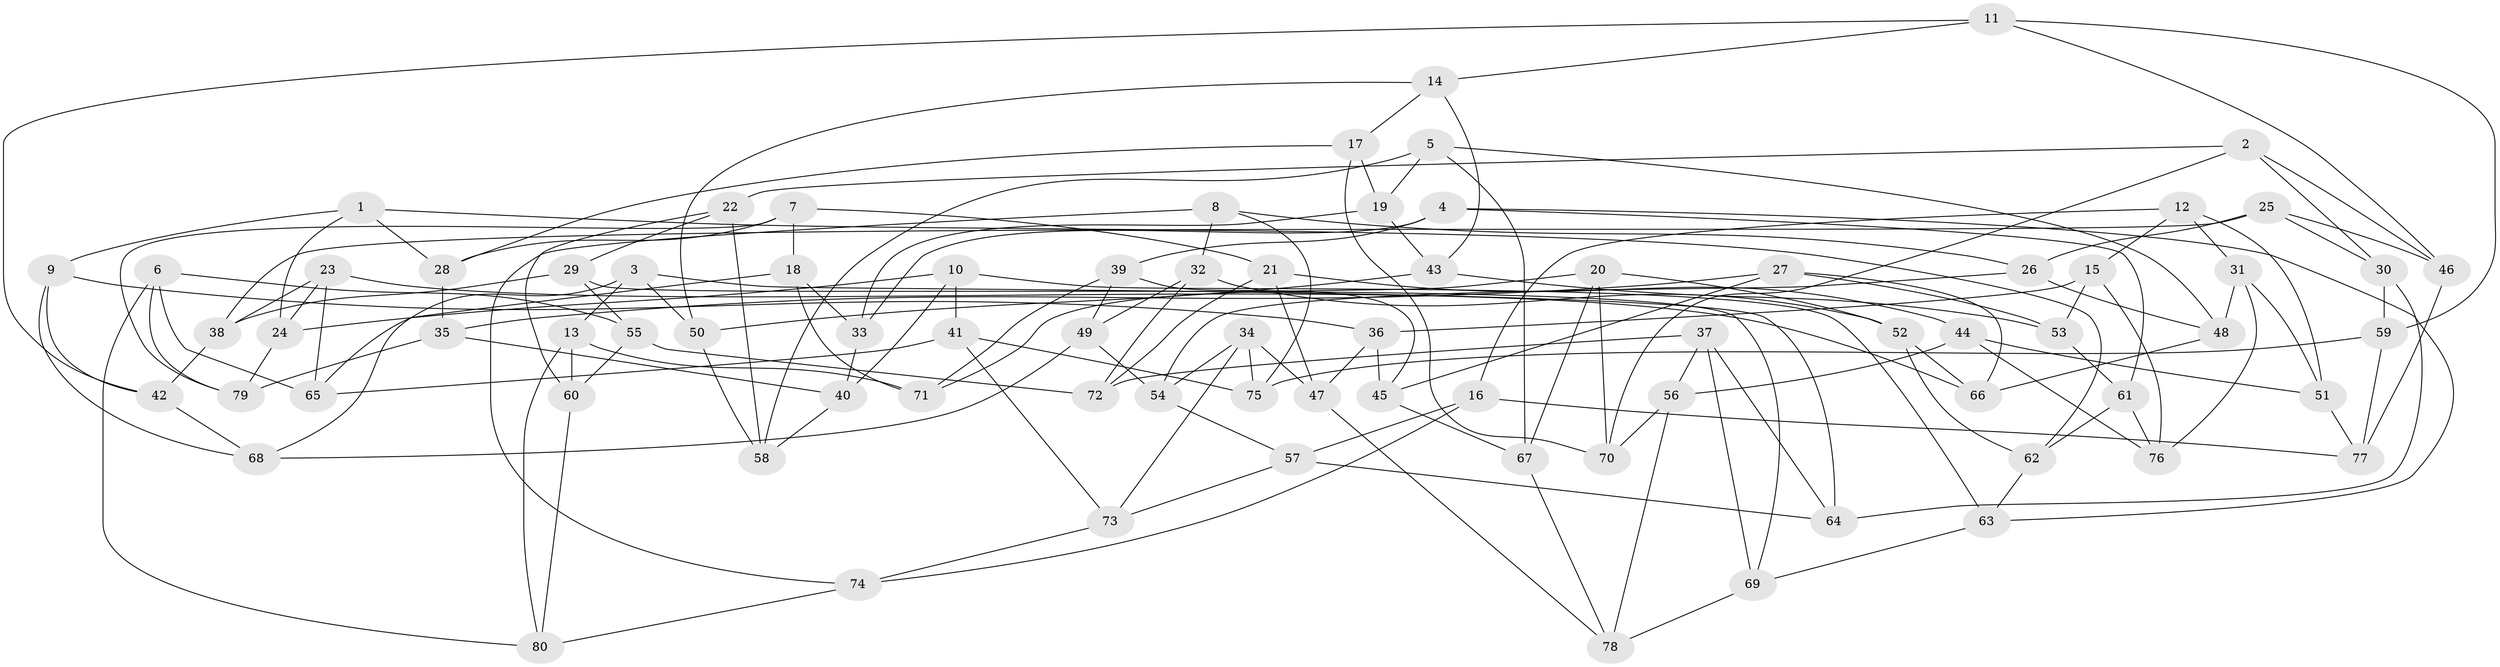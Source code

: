 // coarse degree distribution, {6: 0.5555555555555556, 5: 0.2222222222222222, 4: 0.2222222222222222}
// Generated by graph-tools (version 1.1) at 2025/42/03/06/25 10:42:22]
// undirected, 80 vertices, 160 edges
graph export_dot {
graph [start="1"]
  node [color=gray90,style=filled];
  1;
  2;
  3;
  4;
  5;
  6;
  7;
  8;
  9;
  10;
  11;
  12;
  13;
  14;
  15;
  16;
  17;
  18;
  19;
  20;
  21;
  22;
  23;
  24;
  25;
  26;
  27;
  28;
  29;
  30;
  31;
  32;
  33;
  34;
  35;
  36;
  37;
  38;
  39;
  40;
  41;
  42;
  43;
  44;
  45;
  46;
  47;
  48;
  49;
  50;
  51;
  52;
  53;
  54;
  55;
  56;
  57;
  58;
  59;
  60;
  61;
  62;
  63;
  64;
  65;
  66;
  67;
  68;
  69;
  70;
  71;
  72;
  73;
  74;
  75;
  76;
  77;
  78;
  79;
  80;
  1 -- 9;
  1 -- 28;
  1 -- 62;
  1 -- 24;
  2 -- 22;
  2 -- 46;
  2 -- 70;
  2 -- 30;
  3 -- 50;
  3 -- 68;
  3 -- 64;
  3 -- 13;
  4 -- 39;
  4 -- 63;
  4 -- 61;
  4 -- 33;
  5 -- 58;
  5 -- 67;
  5 -- 48;
  5 -- 19;
  6 -- 79;
  6 -- 80;
  6 -- 55;
  6 -- 65;
  7 -- 18;
  7 -- 28;
  7 -- 79;
  7 -- 21;
  8 -- 74;
  8 -- 32;
  8 -- 26;
  8 -- 75;
  9 -- 36;
  9 -- 68;
  9 -- 42;
  10 -- 63;
  10 -- 41;
  10 -- 40;
  10 -- 24;
  11 -- 42;
  11 -- 59;
  11 -- 14;
  11 -- 46;
  12 -- 16;
  12 -- 31;
  12 -- 15;
  12 -- 51;
  13 -- 60;
  13 -- 80;
  13 -- 71;
  14 -- 50;
  14 -- 43;
  14 -- 17;
  15 -- 36;
  15 -- 53;
  15 -- 76;
  16 -- 77;
  16 -- 57;
  16 -- 74;
  17 -- 28;
  17 -- 70;
  17 -- 19;
  18 -- 33;
  18 -- 65;
  18 -- 71;
  19 -- 33;
  19 -- 43;
  20 -- 67;
  20 -- 71;
  20 -- 52;
  20 -- 70;
  21 -- 47;
  21 -- 72;
  21 -- 44;
  22 -- 60;
  22 -- 58;
  22 -- 29;
  23 -- 24;
  23 -- 66;
  23 -- 38;
  23 -- 65;
  24 -- 79;
  25 -- 30;
  25 -- 46;
  25 -- 26;
  25 -- 38;
  26 -- 48;
  26 -- 54;
  27 -- 53;
  27 -- 66;
  27 -- 45;
  27 -- 35;
  28 -- 35;
  29 -- 69;
  29 -- 55;
  29 -- 38;
  30 -- 59;
  30 -- 64;
  31 -- 76;
  31 -- 51;
  31 -- 48;
  32 -- 52;
  32 -- 49;
  32 -- 72;
  33 -- 40;
  34 -- 73;
  34 -- 47;
  34 -- 75;
  34 -- 54;
  35 -- 40;
  35 -- 79;
  36 -- 45;
  36 -- 47;
  37 -- 56;
  37 -- 64;
  37 -- 69;
  37 -- 72;
  38 -- 42;
  39 -- 49;
  39 -- 45;
  39 -- 71;
  40 -- 58;
  41 -- 65;
  41 -- 73;
  41 -- 75;
  42 -- 68;
  43 -- 53;
  43 -- 50;
  44 -- 76;
  44 -- 51;
  44 -- 56;
  45 -- 67;
  46 -- 77;
  47 -- 78;
  48 -- 66;
  49 -- 68;
  49 -- 54;
  50 -- 58;
  51 -- 77;
  52 -- 62;
  52 -- 66;
  53 -- 61;
  54 -- 57;
  55 -- 60;
  55 -- 72;
  56 -- 78;
  56 -- 70;
  57 -- 73;
  57 -- 64;
  59 -- 75;
  59 -- 77;
  60 -- 80;
  61 -- 62;
  61 -- 76;
  62 -- 63;
  63 -- 69;
  67 -- 78;
  69 -- 78;
  73 -- 74;
  74 -- 80;
}
